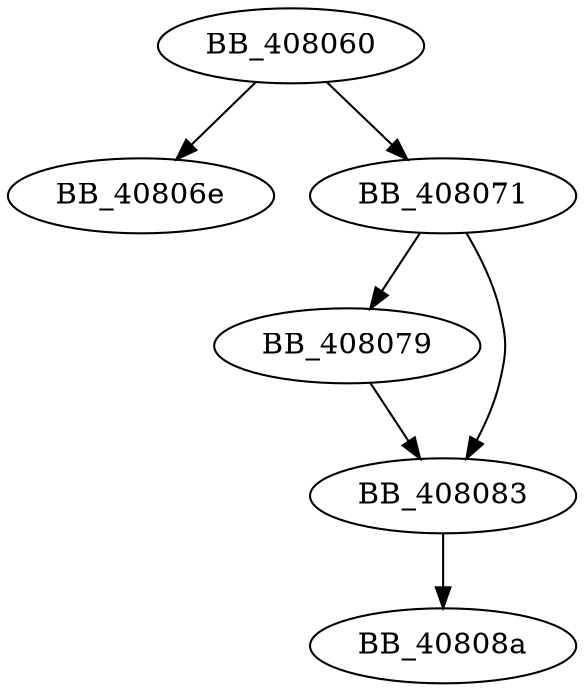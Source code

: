 DiGraph sub_408060{
BB_408060->BB_40806e
BB_408060->BB_408071
BB_408071->BB_408079
BB_408071->BB_408083
BB_408079->BB_408083
BB_408083->BB_40808a
}

